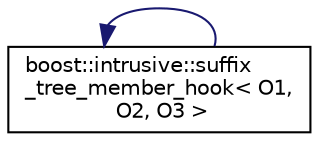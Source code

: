 digraph "Graphical Class Hierarchy"
{
  edge [fontname="Helvetica",fontsize="10",labelfontname="Helvetica",labelfontsize="10"];
  node [fontname="Helvetica",fontsize="10",shape=record];
  rankdir="LR";
  Node0 [label="type",height=0.2,width=0.4,color="grey75", fillcolor="white", style="filled"];
  Node0 -> Node0 [dir="back",color="midnightblue",fontsize="10",style="solid",fontname="Helvetica"];
  Node0 [label="boost::intrusive::suffix\l_tree_member_hook\< O1,\l O2, O3 \>",height=0.2,width=0.4,color="black", fillcolor="white", style="filled",URL="$classboost_1_1intrusive_1_1suffix__tree__member__hook.html"];
}
